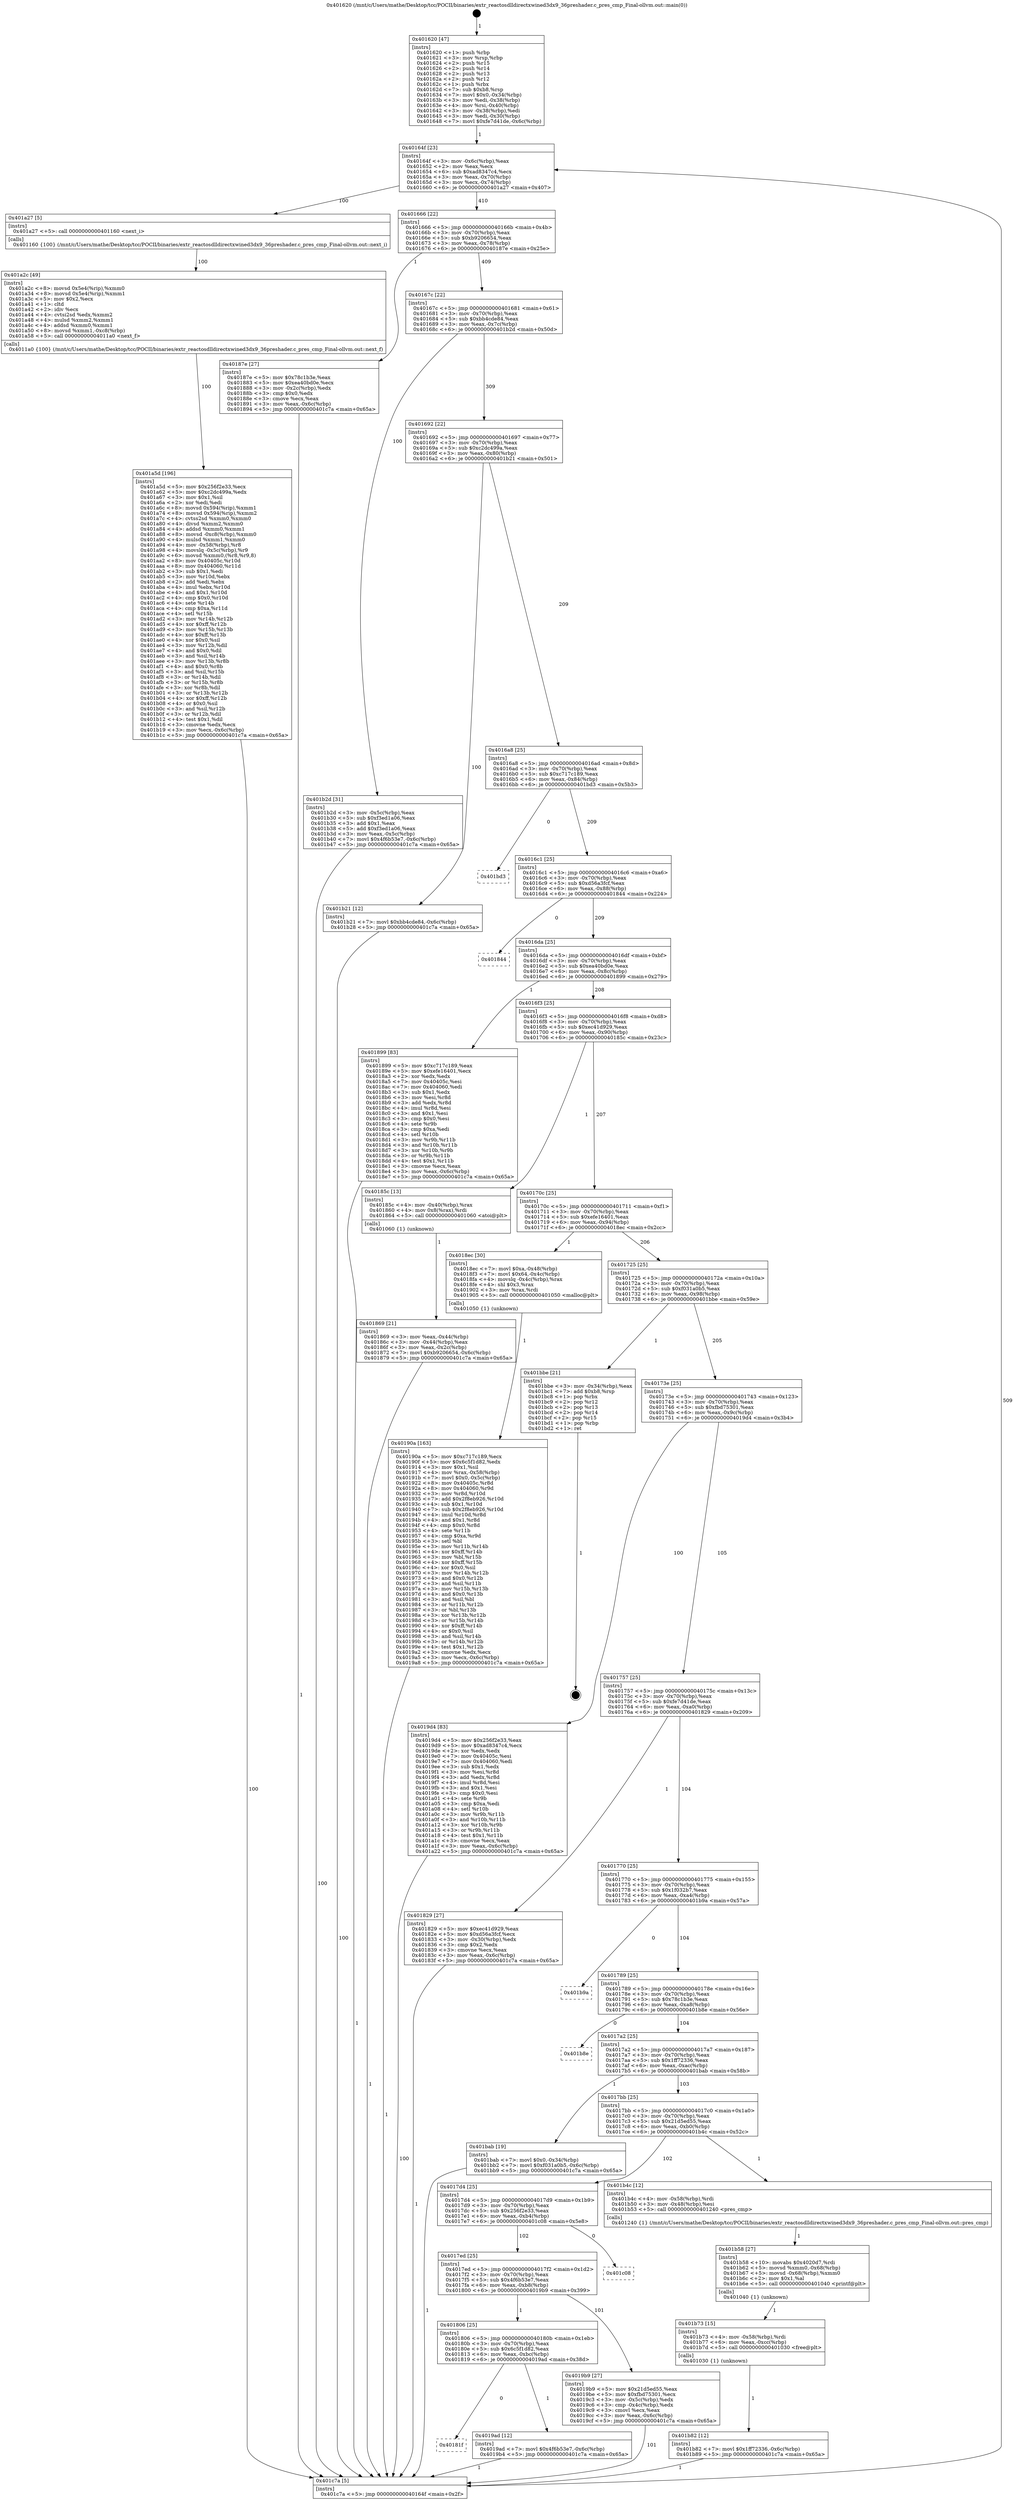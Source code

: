 digraph "0x401620" {
  label = "0x401620 (/mnt/c/Users/mathe/Desktop/tcc/POCII/binaries/extr_reactosdlldirectxwined3dx9_36preshader.c_pres_cmp_Final-ollvm.out::main(0))"
  labelloc = "t"
  node[shape=record]

  Entry [label="",width=0.3,height=0.3,shape=circle,fillcolor=black,style=filled]
  "0x40164f" [label="{
     0x40164f [23]\l
     | [instrs]\l
     &nbsp;&nbsp;0x40164f \<+3\>: mov -0x6c(%rbp),%eax\l
     &nbsp;&nbsp;0x401652 \<+2\>: mov %eax,%ecx\l
     &nbsp;&nbsp;0x401654 \<+6\>: sub $0xad8347c4,%ecx\l
     &nbsp;&nbsp;0x40165a \<+3\>: mov %eax,-0x70(%rbp)\l
     &nbsp;&nbsp;0x40165d \<+3\>: mov %ecx,-0x74(%rbp)\l
     &nbsp;&nbsp;0x401660 \<+6\>: je 0000000000401a27 \<main+0x407\>\l
  }"]
  "0x401a27" [label="{
     0x401a27 [5]\l
     | [instrs]\l
     &nbsp;&nbsp;0x401a27 \<+5\>: call 0000000000401160 \<next_i\>\l
     | [calls]\l
     &nbsp;&nbsp;0x401160 \{100\} (/mnt/c/Users/mathe/Desktop/tcc/POCII/binaries/extr_reactosdlldirectxwined3dx9_36preshader.c_pres_cmp_Final-ollvm.out::next_i)\l
  }"]
  "0x401666" [label="{
     0x401666 [22]\l
     | [instrs]\l
     &nbsp;&nbsp;0x401666 \<+5\>: jmp 000000000040166b \<main+0x4b\>\l
     &nbsp;&nbsp;0x40166b \<+3\>: mov -0x70(%rbp),%eax\l
     &nbsp;&nbsp;0x40166e \<+5\>: sub $0xb9206654,%eax\l
     &nbsp;&nbsp;0x401673 \<+3\>: mov %eax,-0x78(%rbp)\l
     &nbsp;&nbsp;0x401676 \<+6\>: je 000000000040187e \<main+0x25e\>\l
  }"]
  Exit [label="",width=0.3,height=0.3,shape=circle,fillcolor=black,style=filled,peripheries=2]
  "0x40187e" [label="{
     0x40187e [27]\l
     | [instrs]\l
     &nbsp;&nbsp;0x40187e \<+5\>: mov $0x78c1b3e,%eax\l
     &nbsp;&nbsp;0x401883 \<+5\>: mov $0xea40bd0e,%ecx\l
     &nbsp;&nbsp;0x401888 \<+3\>: mov -0x2c(%rbp),%edx\l
     &nbsp;&nbsp;0x40188b \<+3\>: cmp $0x0,%edx\l
     &nbsp;&nbsp;0x40188e \<+3\>: cmove %ecx,%eax\l
     &nbsp;&nbsp;0x401891 \<+3\>: mov %eax,-0x6c(%rbp)\l
     &nbsp;&nbsp;0x401894 \<+5\>: jmp 0000000000401c7a \<main+0x65a\>\l
  }"]
  "0x40167c" [label="{
     0x40167c [22]\l
     | [instrs]\l
     &nbsp;&nbsp;0x40167c \<+5\>: jmp 0000000000401681 \<main+0x61\>\l
     &nbsp;&nbsp;0x401681 \<+3\>: mov -0x70(%rbp),%eax\l
     &nbsp;&nbsp;0x401684 \<+5\>: sub $0xbb4cde84,%eax\l
     &nbsp;&nbsp;0x401689 \<+3\>: mov %eax,-0x7c(%rbp)\l
     &nbsp;&nbsp;0x40168c \<+6\>: je 0000000000401b2d \<main+0x50d\>\l
  }"]
  "0x401b82" [label="{
     0x401b82 [12]\l
     | [instrs]\l
     &nbsp;&nbsp;0x401b82 \<+7\>: movl $0x1ff72336,-0x6c(%rbp)\l
     &nbsp;&nbsp;0x401b89 \<+5\>: jmp 0000000000401c7a \<main+0x65a\>\l
  }"]
  "0x401b2d" [label="{
     0x401b2d [31]\l
     | [instrs]\l
     &nbsp;&nbsp;0x401b2d \<+3\>: mov -0x5c(%rbp),%eax\l
     &nbsp;&nbsp;0x401b30 \<+5\>: sub $0xf3ed1a06,%eax\l
     &nbsp;&nbsp;0x401b35 \<+3\>: add $0x1,%eax\l
     &nbsp;&nbsp;0x401b38 \<+5\>: add $0xf3ed1a06,%eax\l
     &nbsp;&nbsp;0x401b3d \<+3\>: mov %eax,-0x5c(%rbp)\l
     &nbsp;&nbsp;0x401b40 \<+7\>: movl $0x4f6b53e7,-0x6c(%rbp)\l
     &nbsp;&nbsp;0x401b47 \<+5\>: jmp 0000000000401c7a \<main+0x65a\>\l
  }"]
  "0x401692" [label="{
     0x401692 [22]\l
     | [instrs]\l
     &nbsp;&nbsp;0x401692 \<+5\>: jmp 0000000000401697 \<main+0x77\>\l
     &nbsp;&nbsp;0x401697 \<+3\>: mov -0x70(%rbp),%eax\l
     &nbsp;&nbsp;0x40169a \<+5\>: sub $0xc2dc499a,%eax\l
     &nbsp;&nbsp;0x40169f \<+3\>: mov %eax,-0x80(%rbp)\l
     &nbsp;&nbsp;0x4016a2 \<+6\>: je 0000000000401b21 \<main+0x501\>\l
  }"]
  "0x401b73" [label="{
     0x401b73 [15]\l
     | [instrs]\l
     &nbsp;&nbsp;0x401b73 \<+4\>: mov -0x58(%rbp),%rdi\l
     &nbsp;&nbsp;0x401b77 \<+6\>: mov %eax,-0xcc(%rbp)\l
     &nbsp;&nbsp;0x401b7d \<+5\>: call 0000000000401030 \<free@plt\>\l
     | [calls]\l
     &nbsp;&nbsp;0x401030 \{1\} (unknown)\l
  }"]
  "0x401b21" [label="{
     0x401b21 [12]\l
     | [instrs]\l
     &nbsp;&nbsp;0x401b21 \<+7\>: movl $0xbb4cde84,-0x6c(%rbp)\l
     &nbsp;&nbsp;0x401b28 \<+5\>: jmp 0000000000401c7a \<main+0x65a\>\l
  }"]
  "0x4016a8" [label="{
     0x4016a8 [25]\l
     | [instrs]\l
     &nbsp;&nbsp;0x4016a8 \<+5\>: jmp 00000000004016ad \<main+0x8d\>\l
     &nbsp;&nbsp;0x4016ad \<+3\>: mov -0x70(%rbp),%eax\l
     &nbsp;&nbsp;0x4016b0 \<+5\>: sub $0xc717c189,%eax\l
     &nbsp;&nbsp;0x4016b5 \<+6\>: mov %eax,-0x84(%rbp)\l
     &nbsp;&nbsp;0x4016bb \<+6\>: je 0000000000401bd3 \<main+0x5b3\>\l
  }"]
  "0x401b58" [label="{
     0x401b58 [27]\l
     | [instrs]\l
     &nbsp;&nbsp;0x401b58 \<+10\>: movabs $0x4020d7,%rdi\l
     &nbsp;&nbsp;0x401b62 \<+5\>: movsd %xmm0,-0x68(%rbp)\l
     &nbsp;&nbsp;0x401b67 \<+5\>: movsd -0x68(%rbp),%xmm0\l
     &nbsp;&nbsp;0x401b6c \<+2\>: mov $0x1,%al\l
     &nbsp;&nbsp;0x401b6e \<+5\>: call 0000000000401040 \<printf@plt\>\l
     | [calls]\l
     &nbsp;&nbsp;0x401040 \{1\} (unknown)\l
  }"]
  "0x401bd3" [label="{
     0x401bd3\l
  }", style=dashed]
  "0x4016c1" [label="{
     0x4016c1 [25]\l
     | [instrs]\l
     &nbsp;&nbsp;0x4016c1 \<+5\>: jmp 00000000004016c6 \<main+0xa6\>\l
     &nbsp;&nbsp;0x4016c6 \<+3\>: mov -0x70(%rbp),%eax\l
     &nbsp;&nbsp;0x4016c9 \<+5\>: sub $0xd56a3fcf,%eax\l
     &nbsp;&nbsp;0x4016ce \<+6\>: mov %eax,-0x88(%rbp)\l
     &nbsp;&nbsp;0x4016d4 \<+6\>: je 0000000000401844 \<main+0x224\>\l
  }"]
  "0x401a5d" [label="{
     0x401a5d [196]\l
     | [instrs]\l
     &nbsp;&nbsp;0x401a5d \<+5\>: mov $0x256f2e33,%ecx\l
     &nbsp;&nbsp;0x401a62 \<+5\>: mov $0xc2dc499a,%edx\l
     &nbsp;&nbsp;0x401a67 \<+3\>: mov $0x1,%sil\l
     &nbsp;&nbsp;0x401a6a \<+2\>: xor %edi,%edi\l
     &nbsp;&nbsp;0x401a6c \<+8\>: movsd 0x594(%rip),%xmm1\l
     &nbsp;&nbsp;0x401a74 \<+8\>: movsd 0x594(%rip),%xmm2\l
     &nbsp;&nbsp;0x401a7c \<+4\>: cvtss2sd %xmm0,%xmm0\l
     &nbsp;&nbsp;0x401a80 \<+4\>: divsd %xmm2,%xmm0\l
     &nbsp;&nbsp;0x401a84 \<+4\>: addsd %xmm0,%xmm1\l
     &nbsp;&nbsp;0x401a88 \<+8\>: movsd -0xc8(%rbp),%xmm0\l
     &nbsp;&nbsp;0x401a90 \<+4\>: mulsd %xmm1,%xmm0\l
     &nbsp;&nbsp;0x401a94 \<+4\>: mov -0x58(%rbp),%r8\l
     &nbsp;&nbsp;0x401a98 \<+4\>: movslq -0x5c(%rbp),%r9\l
     &nbsp;&nbsp;0x401a9c \<+6\>: movsd %xmm0,(%r8,%r9,8)\l
     &nbsp;&nbsp;0x401aa2 \<+8\>: mov 0x40405c,%r10d\l
     &nbsp;&nbsp;0x401aaa \<+8\>: mov 0x404060,%r11d\l
     &nbsp;&nbsp;0x401ab2 \<+3\>: sub $0x1,%edi\l
     &nbsp;&nbsp;0x401ab5 \<+3\>: mov %r10d,%ebx\l
     &nbsp;&nbsp;0x401ab8 \<+2\>: add %edi,%ebx\l
     &nbsp;&nbsp;0x401aba \<+4\>: imul %ebx,%r10d\l
     &nbsp;&nbsp;0x401abe \<+4\>: and $0x1,%r10d\l
     &nbsp;&nbsp;0x401ac2 \<+4\>: cmp $0x0,%r10d\l
     &nbsp;&nbsp;0x401ac6 \<+4\>: sete %r14b\l
     &nbsp;&nbsp;0x401aca \<+4\>: cmp $0xa,%r11d\l
     &nbsp;&nbsp;0x401ace \<+4\>: setl %r15b\l
     &nbsp;&nbsp;0x401ad2 \<+3\>: mov %r14b,%r12b\l
     &nbsp;&nbsp;0x401ad5 \<+4\>: xor $0xff,%r12b\l
     &nbsp;&nbsp;0x401ad9 \<+3\>: mov %r15b,%r13b\l
     &nbsp;&nbsp;0x401adc \<+4\>: xor $0xff,%r13b\l
     &nbsp;&nbsp;0x401ae0 \<+4\>: xor $0x0,%sil\l
     &nbsp;&nbsp;0x401ae4 \<+3\>: mov %r12b,%dil\l
     &nbsp;&nbsp;0x401ae7 \<+4\>: and $0x0,%dil\l
     &nbsp;&nbsp;0x401aeb \<+3\>: and %sil,%r14b\l
     &nbsp;&nbsp;0x401aee \<+3\>: mov %r13b,%r8b\l
     &nbsp;&nbsp;0x401af1 \<+4\>: and $0x0,%r8b\l
     &nbsp;&nbsp;0x401af5 \<+3\>: and %sil,%r15b\l
     &nbsp;&nbsp;0x401af8 \<+3\>: or %r14b,%dil\l
     &nbsp;&nbsp;0x401afb \<+3\>: or %r15b,%r8b\l
     &nbsp;&nbsp;0x401afe \<+3\>: xor %r8b,%dil\l
     &nbsp;&nbsp;0x401b01 \<+3\>: or %r13b,%r12b\l
     &nbsp;&nbsp;0x401b04 \<+4\>: xor $0xff,%r12b\l
     &nbsp;&nbsp;0x401b08 \<+4\>: or $0x0,%sil\l
     &nbsp;&nbsp;0x401b0c \<+3\>: and %sil,%r12b\l
     &nbsp;&nbsp;0x401b0f \<+3\>: or %r12b,%dil\l
     &nbsp;&nbsp;0x401b12 \<+4\>: test $0x1,%dil\l
     &nbsp;&nbsp;0x401b16 \<+3\>: cmovne %edx,%ecx\l
     &nbsp;&nbsp;0x401b19 \<+3\>: mov %ecx,-0x6c(%rbp)\l
     &nbsp;&nbsp;0x401b1c \<+5\>: jmp 0000000000401c7a \<main+0x65a\>\l
  }"]
  "0x401844" [label="{
     0x401844\l
  }", style=dashed]
  "0x4016da" [label="{
     0x4016da [25]\l
     | [instrs]\l
     &nbsp;&nbsp;0x4016da \<+5\>: jmp 00000000004016df \<main+0xbf\>\l
     &nbsp;&nbsp;0x4016df \<+3\>: mov -0x70(%rbp),%eax\l
     &nbsp;&nbsp;0x4016e2 \<+5\>: sub $0xea40bd0e,%eax\l
     &nbsp;&nbsp;0x4016e7 \<+6\>: mov %eax,-0x8c(%rbp)\l
     &nbsp;&nbsp;0x4016ed \<+6\>: je 0000000000401899 \<main+0x279\>\l
  }"]
  "0x401a2c" [label="{
     0x401a2c [49]\l
     | [instrs]\l
     &nbsp;&nbsp;0x401a2c \<+8\>: movsd 0x5e4(%rip),%xmm0\l
     &nbsp;&nbsp;0x401a34 \<+8\>: movsd 0x5e4(%rip),%xmm1\l
     &nbsp;&nbsp;0x401a3c \<+5\>: mov $0x2,%ecx\l
     &nbsp;&nbsp;0x401a41 \<+1\>: cltd\l
     &nbsp;&nbsp;0x401a42 \<+2\>: idiv %ecx\l
     &nbsp;&nbsp;0x401a44 \<+4\>: cvtsi2sd %edx,%xmm2\l
     &nbsp;&nbsp;0x401a48 \<+4\>: mulsd %xmm2,%xmm1\l
     &nbsp;&nbsp;0x401a4c \<+4\>: addsd %xmm0,%xmm1\l
     &nbsp;&nbsp;0x401a50 \<+8\>: movsd %xmm1,-0xc8(%rbp)\l
     &nbsp;&nbsp;0x401a58 \<+5\>: call 00000000004011a0 \<next_f\>\l
     | [calls]\l
     &nbsp;&nbsp;0x4011a0 \{100\} (/mnt/c/Users/mathe/Desktop/tcc/POCII/binaries/extr_reactosdlldirectxwined3dx9_36preshader.c_pres_cmp_Final-ollvm.out::next_f)\l
  }"]
  "0x401899" [label="{
     0x401899 [83]\l
     | [instrs]\l
     &nbsp;&nbsp;0x401899 \<+5\>: mov $0xc717c189,%eax\l
     &nbsp;&nbsp;0x40189e \<+5\>: mov $0xefe16401,%ecx\l
     &nbsp;&nbsp;0x4018a3 \<+2\>: xor %edx,%edx\l
     &nbsp;&nbsp;0x4018a5 \<+7\>: mov 0x40405c,%esi\l
     &nbsp;&nbsp;0x4018ac \<+7\>: mov 0x404060,%edi\l
     &nbsp;&nbsp;0x4018b3 \<+3\>: sub $0x1,%edx\l
     &nbsp;&nbsp;0x4018b6 \<+3\>: mov %esi,%r8d\l
     &nbsp;&nbsp;0x4018b9 \<+3\>: add %edx,%r8d\l
     &nbsp;&nbsp;0x4018bc \<+4\>: imul %r8d,%esi\l
     &nbsp;&nbsp;0x4018c0 \<+3\>: and $0x1,%esi\l
     &nbsp;&nbsp;0x4018c3 \<+3\>: cmp $0x0,%esi\l
     &nbsp;&nbsp;0x4018c6 \<+4\>: sete %r9b\l
     &nbsp;&nbsp;0x4018ca \<+3\>: cmp $0xa,%edi\l
     &nbsp;&nbsp;0x4018cd \<+4\>: setl %r10b\l
     &nbsp;&nbsp;0x4018d1 \<+3\>: mov %r9b,%r11b\l
     &nbsp;&nbsp;0x4018d4 \<+3\>: and %r10b,%r11b\l
     &nbsp;&nbsp;0x4018d7 \<+3\>: xor %r10b,%r9b\l
     &nbsp;&nbsp;0x4018da \<+3\>: or %r9b,%r11b\l
     &nbsp;&nbsp;0x4018dd \<+4\>: test $0x1,%r11b\l
     &nbsp;&nbsp;0x4018e1 \<+3\>: cmovne %ecx,%eax\l
     &nbsp;&nbsp;0x4018e4 \<+3\>: mov %eax,-0x6c(%rbp)\l
     &nbsp;&nbsp;0x4018e7 \<+5\>: jmp 0000000000401c7a \<main+0x65a\>\l
  }"]
  "0x4016f3" [label="{
     0x4016f3 [25]\l
     | [instrs]\l
     &nbsp;&nbsp;0x4016f3 \<+5\>: jmp 00000000004016f8 \<main+0xd8\>\l
     &nbsp;&nbsp;0x4016f8 \<+3\>: mov -0x70(%rbp),%eax\l
     &nbsp;&nbsp;0x4016fb \<+5\>: sub $0xec41d929,%eax\l
     &nbsp;&nbsp;0x401700 \<+6\>: mov %eax,-0x90(%rbp)\l
     &nbsp;&nbsp;0x401706 \<+6\>: je 000000000040185c \<main+0x23c\>\l
  }"]
  "0x40181f" [label="{
     0x40181f\l
  }", style=dashed]
  "0x40185c" [label="{
     0x40185c [13]\l
     | [instrs]\l
     &nbsp;&nbsp;0x40185c \<+4\>: mov -0x40(%rbp),%rax\l
     &nbsp;&nbsp;0x401860 \<+4\>: mov 0x8(%rax),%rdi\l
     &nbsp;&nbsp;0x401864 \<+5\>: call 0000000000401060 \<atoi@plt\>\l
     | [calls]\l
     &nbsp;&nbsp;0x401060 \{1\} (unknown)\l
  }"]
  "0x40170c" [label="{
     0x40170c [25]\l
     | [instrs]\l
     &nbsp;&nbsp;0x40170c \<+5\>: jmp 0000000000401711 \<main+0xf1\>\l
     &nbsp;&nbsp;0x401711 \<+3\>: mov -0x70(%rbp),%eax\l
     &nbsp;&nbsp;0x401714 \<+5\>: sub $0xefe16401,%eax\l
     &nbsp;&nbsp;0x401719 \<+6\>: mov %eax,-0x94(%rbp)\l
     &nbsp;&nbsp;0x40171f \<+6\>: je 00000000004018ec \<main+0x2cc\>\l
  }"]
  "0x4019ad" [label="{
     0x4019ad [12]\l
     | [instrs]\l
     &nbsp;&nbsp;0x4019ad \<+7\>: movl $0x4f6b53e7,-0x6c(%rbp)\l
     &nbsp;&nbsp;0x4019b4 \<+5\>: jmp 0000000000401c7a \<main+0x65a\>\l
  }"]
  "0x4018ec" [label="{
     0x4018ec [30]\l
     | [instrs]\l
     &nbsp;&nbsp;0x4018ec \<+7\>: movl $0xa,-0x48(%rbp)\l
     &nbsp;&nbsp;0x4018f3 \<+7\>: movl $0x64,-0x4c(%rbp)\l
     &nbsp;&nbsp;0x4018fa \<+4\>: movslq -0x4c(%rbp),%rax\l
     &nbsp;&nbsp;0x4018fe \<+4\>: shl $0x3,%rax\l
     &nbsp;&nbsp;0x401902 \<+3\>: mov %rax,%rdi\l
     &nbsp;&nbsp;0x401905 \<+5\>: call 0000000000401050 \<malloc@plt\>\l
     | [calls]\l
     &nbsp;&nbsp;0x401050 \{1\} (unknown)\l
  }"]
  "0x401725" [label="{
     0x401725 [25]\l
     | [instrs]\l
     &nbsp;&nbsp;0x401725 \<+5\>: jmp 000000000040172a \<main+0x10a\>\l
     &nbsp;&nbsp;0x40172a \<+3\>: mov -0x70(%rbp),%eax\l
     &nbsp;&nbsp;0x40172d \<+5\>: sub $0xf031a0b5,%eax\l
     &nbsp;&nbsp;0x401732 \<+6\>: mov %eax,-0x98(%rbp)\l
     &nbsp;&nbsp;0x401738 \<+6\>: je 0000000000401bbe \<main+0x59e\>\l
  }"]
  "0x401806" [label="{
     0x401806 [25]\l
     | [instrs]\l
     &nbsp;&nbsp;0x401806 \<+5\>: jmp 000000000040180b \<main+0x1eb\>\l
     &nbsp;&nbsp;0x40180b \<+3\>: mov -0x70(%rbp),%eax\l
     &nbsp;&nbsp;0x40180e \<+5\>: sub $0x6c5f1d82,%eax\l
     &nbsp;&nbsp;0x401813 \<+6\>: mov %eax,-0xbc(%rbp)\l
     &nbsp;&nbsp;0x401819 \<+6\>: je 00000000004019ad \<main+0x38d\>\l
  }"]
  "0x401bbe" [label="{
     0x401bbe [21]\l
     | [instrs]\l
     &nbsp;&nbsp;0x401bbe \<+3\>: mov -0x34(%rbp),%eax\l
     &nbsp;&nbsp;0x401bc1 \<+7\>: add $0xb8,%rsp\l
     &nbsp;&nbsp;0x401bc8 \<+1\>: pop %rbx\l
     &nbsp;&nbsp;0x401bc9 \<+2\>: pop %r12\l
     &nbsp;&nbsp;0x401bcb \<+2\>: pop %r13\l
     &nbsp;&nbsp;0x401bcd \<+2\>: pop %r14\l
     &nbsp;&nbsp;0x401bcf \<+2\>: pop %r15\l
     &nbsp;&nbsp;0x401bd1 \<+1\>: pop %rbp\l
     &nbsp;&nbsp;0x401bd2 \<+1\>: ret\l
  }"]
  "0x40173e" [label="{
     0x40173e [25]\l
     | [instrs]\l
     &nbsp;&nbsp;0x40173e \<+5\>: jmp 0000000000401743 \<main+0x123\>\l
     &nbsp;&nbsp;0x401743 \<+3\>: mov -0x70(%rbp),%eax\l
     &nbsp;&nbsp;0x401746 \<+5\>: sub $0xfbd75301,%eax\l
     &nbsp;&nbsp;0x40174b \<+6\>: mov %eax,-0x9c(%rbp)\l
     &nbsp;&nbsp;0x401751 \<+6\>: je 00000000004019d4 \<main+0x3b4\>\l
  }"]
  "0x4019b9" [label="{
     0x4019b9 [27]\l
     | [instrs]\l
     &nbsp;&nbsp;0x4019b9 \<+5\>: mov $0x21d5ed55,%eax\l
     &nbsp;&nbsp;0x4019be \<+5\>: mov $0xfbd75301,%ecx\l
     &nbsp;&nbsp;0x4019c3 \<+3\>: mov -0x5c(%rbp),%edx\l
     &nbsp;&nbsp;0x4019c6 \<+3\>: cmp -0x4c(%rbp),%edx\l
     &nbsp;&nbsp;0x4019c9 \<+3\>: cmovl %ecx,%eax\l
     &nbsp;&nbsp;0x4019cc \<+3\>: mov %eax,-0x6c(%rbp)\l
     &nbsp;&nbsp;0x4019cf \<+5\>: jmp 0000000000401c7a \<main+0x65a\>\l
  }"]
  "0x4019d4" [label="{
     0x4019d4 [83]\l
     | [instrs]\l
     &nbsp;&nbsp;0x4019d4 \<+5\>: mov $0x256f2e33,%eax\l
     &nbsp;&nbsp;0x4019d9 \<+5\>: mov $0xad8347c4,%ecx\l
     &nbsp;&nbsp;0x4019de \<+2\>: xor %edx,%edx\l
     &nbsp;&nbsp;0x4019e0 \<+7\>: mov 0x40405c,%esi\l
     &nbsp;&nbsp;0x4019e7 \<+7\>: mov 0x404060,%edi\l
     &nbsp;&nbsp;0x4019ee \<+3\>: sub $0x1,%edx\l
     &nbsp;&nbsp;0x4019f1 \<+3\>: mov %esi,%r8d\l
     &nbsp;&nbsp;0x4019f4 \<+3\>: add %edx,%r8d\l
     &nbsp;&nbsp;0x4019f7 \<+4\>: imul %r8d,%esi\l
     &nbsp;&nbsp;0x4019fb \<+3\>: and $0x1,%esi\l
     &nbsp;&nbsp;0x4019fe \<+3\>: cmp $0x0,%esi\l
     &nbsp;&nbsp;0x401a01 \<+4\>: sete %r9b\l
     &nbsp;&nbsp;0x401a05 \<+3\>: cmp $0xa,%edi\l
     &nbsp;&nbsp;0x401a08 \<+4\>: setl %r10b\l
     &nbsp;&nbsp;0x401a0c \<+3\>: mov %r9b,%r11b\l
     &nbsp;&nbsp;0x401a0f \<+3\>: and %r10b,%r11b\l
     &nbsp;&nbsp;0x401a12 \<+3\>: xor %r10b,%r9b\l
     &nbsp;&nbsp;0x401a15 \<+3\>: or %r9b,%r11b\l
     &nbsp;&nbsp;0x401a18 \<+4\>: test $0x1,%r11b\l
     &nbsp;&nbsp;0x401a1c \<+3\>: cmovne %ecx,%eax\l
     &nbsp;&nbsp;0x401a1f \<+3\>: mov %eax,-0x6c(%rbp)\l
     &nbsp;&nbsp;0x401a22 \<+5\>: jmp 0000000000401c7a \<main+0x65a\>\l
  }"]
  "0x401757" [label="{
     0x401757 [25]\l
     | [instrs]\l
     &nbsp;&nbsp;0x401757 \<+5\>: jmp 000000000040175c \<main+0x13c\>\l
     &nbsp;&nbsp;0x40175c \<+3\>: mov -0x70(%rbp),%eax\l
     &nbsp;&nbsp;0x40175f \<+5\>: sub $0xfe7d41de,%eax\l
     &nbsp;&nbsp;0x401764 \<+6\>: mov %eax,-0xa0(%rbp)\l
     &nbsp;&nbsp;0x40176a \<+6\>: je 0000000000401829 \<main+0x209\>\l
  }"]
  "0x4017ed" [label="{
     0x4017ed [25]\l
     | [instrs]\l
     &nbsp;&nbsp;0x4017ed \<+5\>: jmp 00000000004017f2 \<main+0x1d2\>\l
     &nbsp;&nbsp;0x4017f2 \<+3\>: mov -0x70(%rbp),%eax\l
     &nbsp;&nbsp;0x4017f5 \<+5\>: sub $0x4f6b53e7,%eax\l
     &nbsp;&nbsp;0x4017fa \<+6\>: mov %eax,-0xb8(%rbp)\l
     &nbsp;&nbsp;0x401800 \<+6\>: je 00000000004019b9 \<main+0x399\>\l
  }"]
  "0x401829" [label="{
     0x401829 [27]\l
     | [instrs]\l
     &nbsp;&nbsp;0x401829 \<+5\>: mov $0xec41d929,%eax\l
     &nbsp;&nbsp;0x40182e \<+5\>: mov $0xd56a3fcf,%ecx\l
     &nbsp;&nbsp;0x401833 \<+3\>: mov -0x30(%rbp),%edx\l
     &nbsp;&nbsp;0x401836 \<+3\>: cmp $0x2,%edx\l
     &nbsp;&nbsp;0x401839 \<+3\>: cmovne %ecx,%eax\l
     &nbsp;&nbsp;0x40183c \<+3\>: mov %eax,-0x6c(%rbp)\l
     &nbsp;&nbsp;0x40183f \<+5\>: jmp 0000000000401c7a \<main+0x65a\>\l
  }"]
  "0x401770" [label="{
     0x401770 [25]\l
     | [instrs]\l
     &nbsp;&nbsp;0x401770 \<+5\>: jmp 0000000000401775 \<main+0x155\>\l
     &nbsp;&nbsp;0x401775 \<+3\>: mov -0x70(%rbp),%eax\l
     &nbsp;&nbsp;0x401778 \<+5\>: sub $0x1f032b7,%eax\l
     &nbsp;&nbsp;0x40177d \<+6\>: mov %eax,-0xa4(%rbp)\l
     &nbsp;&nbsp;0x401783 \<+6\>: je 0000000000401b9a \<main+0x57a\>\l
  }"]
  "0x401c7a" [label="{
     0x401c7a [5]\l
     | [instrs]\l
     &nbsp;&nbsp;0x401c7a \<+5\>: jmp 000000000040164f \<main+0x2f\>\l
  }"]
  "0x401620" [label="{
     0x401620 [47]\l
     | [instrs]\l
     &nbsp;&nbsp;0x401620 \<+1\>: push %rbp\l
     &nbsp;&nbsp;0x401621 \<+3\>: mov %rsp,%rbp\l
     &nbsp;&nbsp;0x401624 \<+2\>: push %r15\l
     &nbsp;&nbsp;0x401626 \<+2\>: push %r14\l
     &nbsp;&nbsp;0x401628 \<+2\>: push %r13\l
     &nbsp;&nbsp;0x40162a \<+2\>: push %r12\l
     &nbsp;&nbsp;0x40162c \<+1\>: push %rbx\l
     &nbsp;&nbsp;0x40162d \<+7\>: sub $0xb8,%rsp\l
     &nbsp;&nbsp;0x401634 \<+7\>: movl $0x0,-0x34(%rbp)\l
     &nbsp;&nbsp;0x40163b \<+3\>: mov %edi,-0x38(%rbp)\l
     &nbsp;&nbsp;0x40163e \<+4\>: mov %rsi,-0x40(%rbp)\l
     &nbsp;&nbsp;0x401642 \<+3\>: mov -0x38(%rbp),%edi\l
     &nbsp;&nbsp;0x401645 \<+3\>: mov %edi,-0x30(%rbp)\l
     &nbsp;&nbsp;0x401648 \<+7\>: movl $0xfe7d41de,-0x6c(%rbp)\l
  }"]
  "0x401869" [label="{
     0x401869 [21]\l
     | [instrs]\l
     &nbsp;&nbsp;0x401869 \<+3\>: mov %eax,-0x44(%rbp)\l
     &nbsp;&nbsp;0x40186c \<+3\>: mov -0x44(%rbp),%eax\l
     &nbsp;&nbsp;0x40186f \<+3\>: mov %eax,-0x2c(%rbp)\l
     &nbsp;&nbsp;0x401872 \<+7\>: movl $0xb9206654,-0x6c(%rbp)\l
     &nbsp;&nbsp;0x401879 \<+5\>: jmp 0000000000401c7a \<main+0x65a\>\l
  }"]
  "0x40190a" [label="{
     0x40190a [163]\l
     | [instrs]\l
     &nbsp;&nbsp;0x40190a \<+5\>: mov $0xc717c189,%ecx\l
     &nbsp;&nbsp;0x40190f \<+5\>: mov $0x6c5f1d82,%edx\l
     &nbsp;&nbsp;0x401914 \<+3\>: mov $0x1,%sil\l
     &nbsp;&nbsp;0x401917 \<+4\>: mov %rax,-0x58(%rbp)\l
     &nbsp;&nbsp;0x40191b \<+7\>: movl $0x0,-0x5c(%rbp)\l
     &nbsp;&nbsp;0x401922 \<+8\>: mov 0x40405c,%r8d\l
     &nbsp;&nbsp;0x40192a \<+8\>: mov 0x404060,%r9d\l
     &nbsp;&nbsp;0x401932 \<+3\>: mov %r8d,%r10d\l
     &nbsp;&nbsp;0x401935 \<+7\>: add $0x2f8eb926,%r10d\l
     &nbsp;&nbsp;0x40193c \<+4\>: sub $0x1,%r10d\l
     &nbsp;&nbsp;0x401940 \<+7\>: sub $0x2f8eb926,%r10d\l
     &nbsp;&nbsp;0x401947 \<+4\>: imul %r10d,%r8d\l
     &nbsp;&nbsp;0x40194b \<+4\>: and $0x1,%r8d\l
     &nbsp;&nbsp;0x40194f \<+4\>: cmp $0x0,%r8d\l
     &nbsp;&nbsp;0x401953 \<+4\>: sete %r11b\l
     &nbsp;&nbsp;0x401957 \<+4\>: cmp $0xa,%r9d\l
     &nbsp;&nbsp;0x40195b \<+3\>: setl %bl\l
     &nbsp;&nbsp;0x40195e \<+3\>: mov %r11b,%r14b\l
     &nbsp;&nbsp;0x401961 \<+4\>: xor $0xff,%r14b\l
     &nbsp;&nbsp;0x401965 \<+3\>: mov %bl,%r15b\l
     &nbsp;&nbsp;0x401968 \<+4\>: xor $0xff,%r15b\l
     &nbsp;&nbsp;0x40196c \<+4\>: xor $0x0,%sil\l
     &nbsp;&nbsp;0x401970 \<+3\>: mov %r14b,%r12b\l
     &nbsp;&nbsp;0x401973 \<+4\>: and $0x0,%r12b\l
     &nbsp;&nbsp;0x401977 \<+3\>: and %sil,%r11b\l
     &nbsp;&nbsp;0x40197a \<+3\>: mov %r15b,%r13b\l
     &nbsp;&nbsp;0x40197d \<+4\>: and $0x0,%r13b\l
     &nbsp;&nbsp;0x401981 \<+3\>: and %sil,%bl\l
     &nbsp;&nbsp;0x401984 \<+3\>: or %r11b,%r12b\l
     &nbsp;&nbsp;0x401987 \<+3\>: or %bl,%r13b\l
     &nbsp;&nbsp;0x40198a \<+3\>: xor %r13b,%r12b\l
     &nbsp;&nbsp;0x40198d \<+3\>: or %r15b,%r14b\l
     &nbsp;&nbsp;0x401990 \<+4\>: xor $0xff,%r14b\l
     &nbsp;&nbsp;0x401994 \<+4\>: or $0x0,%sil\l
     &nbsp;&nbsp;0x401998 \<+3\>: and %sil,%r14b\l
     &nbsp;&nbsp;0x40199b \<+3\>: or %r14b,%r12b\l
     &nbsp;&nbsp;0x40199e \<+4\>: test $0x1,%r12b\l
     &nbsp;&nbsp;0x4019a2 \<+3\>: cmovne %edx,%ecx\l
     &nbsp;&nbsp;0x4019a5 \<+3\>: mov %ecx,-0x6c(%rbp)\l
     &nbsp;&nbsp;0x4019a8 \<+5\>: jmp 0000000000401c7a \<main+0x65a\>\l
  }"]
  "0x401c08" [label="{
     0x401c08\l
  }", style=dashed]
  "0x401b9a" [label="{
     0x401b9a\l
  }", style=dashed]
  "0x401789" [label="{
     0x401789 [25]\l
     | [instrs]\l
     &nbsp;&nbsp;0x401789 \<+5\>: jmp 000000000040178e \<main+0x16e\>\l
     &nbsp;&nbsp;0x40178e \<+3\>: mov -0x70(%rbp),%eax\l
     &nbsp;&nbsp;0x401791 \<+5\>: sub $0x78c1b3e,%eax\l
     &nbsp;&nbsp;0x401796 \<+6\>: mov %eax,-0xa8(%rbp)\l
     &nbsp;&nbsp;0x40179c \<+6\>: je 0000000000401b8e \<main+0x56e\>\l
  }"]
  "0x4017d4" [label="{
     0x4017d4 [25]\l
     | [instrs]\l
     &nbsp;&nbsp;0x4017d4 \<+5\>: jmp 00000000004017d9 \<main+0x1b9\>\l
     &nbsp;&nbsp;0x4017d9 \<+3\>: mov -0x70(%rbp),%eax\l
     &nbsp;&nbsp;0x4017dc \<+5\>: sub $0x256f2e33,%eax\l
     &nbsp;&nbsp;0x4017e1 \<+6\>: mov %eax,-0xb4(%rbp)\l
     &nbsp;&nbsp;0x4017e7 \<+6\>: je 0000000000401c08 \<main+0x5e8\>\l
  }"]
  "0x401b8e" [label="{
     0x401b8e\l
  }", style=dashed]
  "0x4017a2" [label="{
     0x4017a2 [25]\l
     | [instrs]\l
     &nbsp;&nbsp;0x4017a2 \<+5\>: jmp 00000000004017a7 \<main+0x187\>\l
     &nbsp;&nbsp;0x4017a7 \<+3\>: mov -0x70(%rbp),%eax\l
     &nbsp;&nbsp;0x4017aa \<+5\>: sub $0x1ff72336,%eax\l
     &nbsp;&nbsp;0x4017af \<+6\>: mov %eax,-0xac(%rbp)\l
     &nbsp;&nbsp;0x4017b5 \<+6\>: je 0000000000401bab \<main+0x58b\>\l
  }"]
  "0x401b4c" [label="{
     0x401b4c [12]\l
     | [instrs]\l
     &nbsp;&nbsp;0x401b4c \<+4\>: mov -0x58(%rbp),%rdi\l
     &nbsp;&nbsp;0x401b50 \<+3\>: mov -0x48(%rbp),%esi\l
     &nbsp;&nbsp;0x401b53 \<+5\>: call 0000000000401240 \<pres_cmp\>\l
     | [calls]\l
     &nbsp;&nbsp;0x401240 \{1\} (/mnt/c/Users/mathe/Desktop/tcc/POCII/binaries/extr_reactosdlldirectxwined3dx9_36preshader.c_pres_cmp_Final-ollvm.out::pres_cmp)\l
  }"]
  "0x401bab" [label="{
     0x401bab [19]\l
     | [instrs]\l
     &nbsp;&nbsp;0x401bab \<+7\>: movl $0x0,-0x34(%rbp)\l
     &nbsp;&nbsp;0x401bb2 \<+7\>: movl $0xf031a0b5,-0x6c(%rbp)\l
     &nbsp;&nbsp;0x401bb9 \<+5\>: jmp 0000000000401c7a \<main+0x65a\>\l
  }"]
  "0x4017bb" [label="{
     0x4017bb [25]\l
     | [instrs]\l
     &nbsp;&nbsp;0x4017bb \<+5\>: jmp 00000000004017c0 \<main+0x1a0\>\l
     &nbsp;&nbsp;0x4017c0 \<+3\>: mov -0x70(%rbp),%eax\l
     &nbsp;&nbsp;0x4017c3 \<+5\>: sub $0x21d5ed55,%eax\l
     &nbsp;&nbsp;0x4017c8 \<+6\>: mov %eax,-0xb0(%rbp)\l
     &nbsp;&nbsp;0x4017ce \<+6\>: je 0000000000401b4c \<main+0x52c\>\l
  }"]
  Entry -> "0x401620" [label=" 1"]
  "0x40164f" -> "0x401a27" [label=" 100"]
  "0x40164f" -> "0x401666" [label=" 410"]
  "0x401bbe" -> Exit [label=" 1"]
  "0x401666" -> "0x40187e" [label=" 1"]
  "0x401666" -> "0x40167c" [label=" 409"]
  "0x401bab" -> "0x401c7a" [label=" 1"]
  "0x40167c" -> "0x401b2d" [label=" 100"]
  "0x40167c" -> "0x401692" [label=" 309"]
  "0x401b82" -> "0x401c7a" [label=" 1"]
  "0x401692" -> "0x401b21" [label=" 100"]
  "0x401692" -> "0x4016a8" [label=" 209"]
  "0x401b73" -> "0x401b82" [label=" 1"]
  "0x4016a8" -> "0x401bd3" [label=" 0"]
  "0x4016a8" -> "0x4016c1" [label=" 209"]
  "0x401b58" -> "0x401b73" [label=" 1"]
  "0x4016c1" -> "0x401844" [label=" 0"]
  "0x4016c1" -> "0x4016da" [label=" 209"]
  "0x401b4c" -> "0x401b58" [label=" 1"]
  "0x4016da" -> "0x401899" [label=" 1"]
  "0x4016da" -> "0x4016f3" [label=" 208"]
  "0x401b2d" -> "0x401c7a" [label=" 100"]
  "0x4016f3" -> "0x40185c" [label=" 1"]
  "0x4016f3" -> "0x40170c" [label=" 207"]
  "0x401b21" -> "0x401c7a" [label=" 100"]
  "0x40170c" -> "0x4018ec" [label=" 1"]
  "0x40170c" -> "0x401725" [label=" 206"]
  "0x401a5d" -> "0x401c7a" [label=" 100"]
  "0x401725" -> "0x401bbe" [label=" 1"]
  "0x401725" -> "0x40173e" [label=" 205"]
  "0x401a27" -> "0x401a2c" [label=" 100"]
  "0x40173e" -> "0x4019d4" [label=" 100"]
  "0x40173e" -> "0x401757" [label=" 105"]
  "0x4019d4" -> "0x401c7a" [label=" 100"]
  "0x401757" -> "0x401829" [label=" 1"]
  "0x401757" -> "0x401770" [label=" 104"]
  "0x401829" -> "0x401c7a" [label=" 1"]
  "0x401620" -> "0x40164f" [label=" 1"]
  "0x401c7a" -> "0x40164f" [label=" 509"]
  "0x40185c" -> "0x401869" [label=" 1"]
  "0x401869" -> "0x401c7a" [label=" 1"]
  "0x40187e" -> "0x401c7a" [label=" 1"]
  "0x401899" -> "0x401c7a" [label=" 1"]
  "0x4018ec" -> "0x40190a" [label=" 1"]
  "0x40190a" -> "0x401c7a" [label=" 1"]
  "0x4019ad" -> "0x401c7a" [label=" 1"]
  "0x401770" -> "0x401b9a" [label=" 0"]
  "0x401770" -> "0x401789" [label=" 104"]
  "0x401806" -> "0x40181f" [label=" 0"]
  "0x401789" -> "0x401b8e" [label=" 0"]
  "0x401789" -> "0x4017a2" [label=" 104"]
  "0x401a2c" -> "0x401a5d" [label=" 100"]
  "0x4017a2" -> "0x401bab" [label=" 1"]
  "0x4017a2" -> "0x4017bb" [label=" 103"]
  "0x4017ed" -> "0x401806" [label=" 1"]
  "0x4017bb" -> "0x401b4c" [label=" 1"]
  "0x4017bb" -> "0x4017d4" [label=" 102"]
  "0x401806" -> "0x4019ad" [label=" 1"]
  "0x4017d4" -> "0x401c08" [label=" 0"]
  "0x4017d4" -> "0x4017ed" [label=" 102"]
  "0x4019b9" -> "0x401c7a" [label=" 101"]
  "0x4017ed" -> "0x4019b9" [label=" 101"]
}
